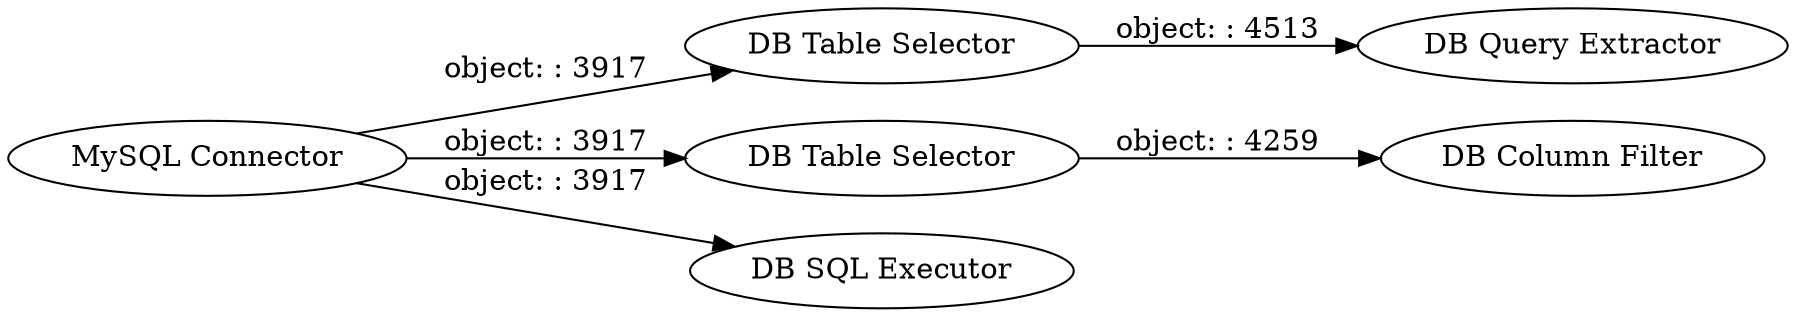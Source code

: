 digraph {
	"1449607000092229327_11" [label="DB Query Extractor"]
	"1449607000092229327_2" [label="MySQL Connector"]
	"1449607000092229327_8" [label="DB Column Filter"]
	"1449607000092229327_5" [label="DB Table Selector"]
	"1449607000092229327_7" [label="DB Table Selector"]
	"1449607000092229327_3" [label="DB SQL Executor"]
	"1449607000092229327_2" -> "1449607000092229327_3" [label="object: : 3917"]
	"1449607000092229327_2" -> "1449607000092229327_7" [label="object: : 3917"]
	"1449607000092229327_5" -> "1449607000092229327_11" [label="object: : 4513"]
	"1449607000092229327_2" -> "1449607000092229327_5" [label="object: : 3917"]
	"1449607000092229327_7" -> "1449607000092229327_8" [label="object: : 4259"]
	rankdir=LR
}
